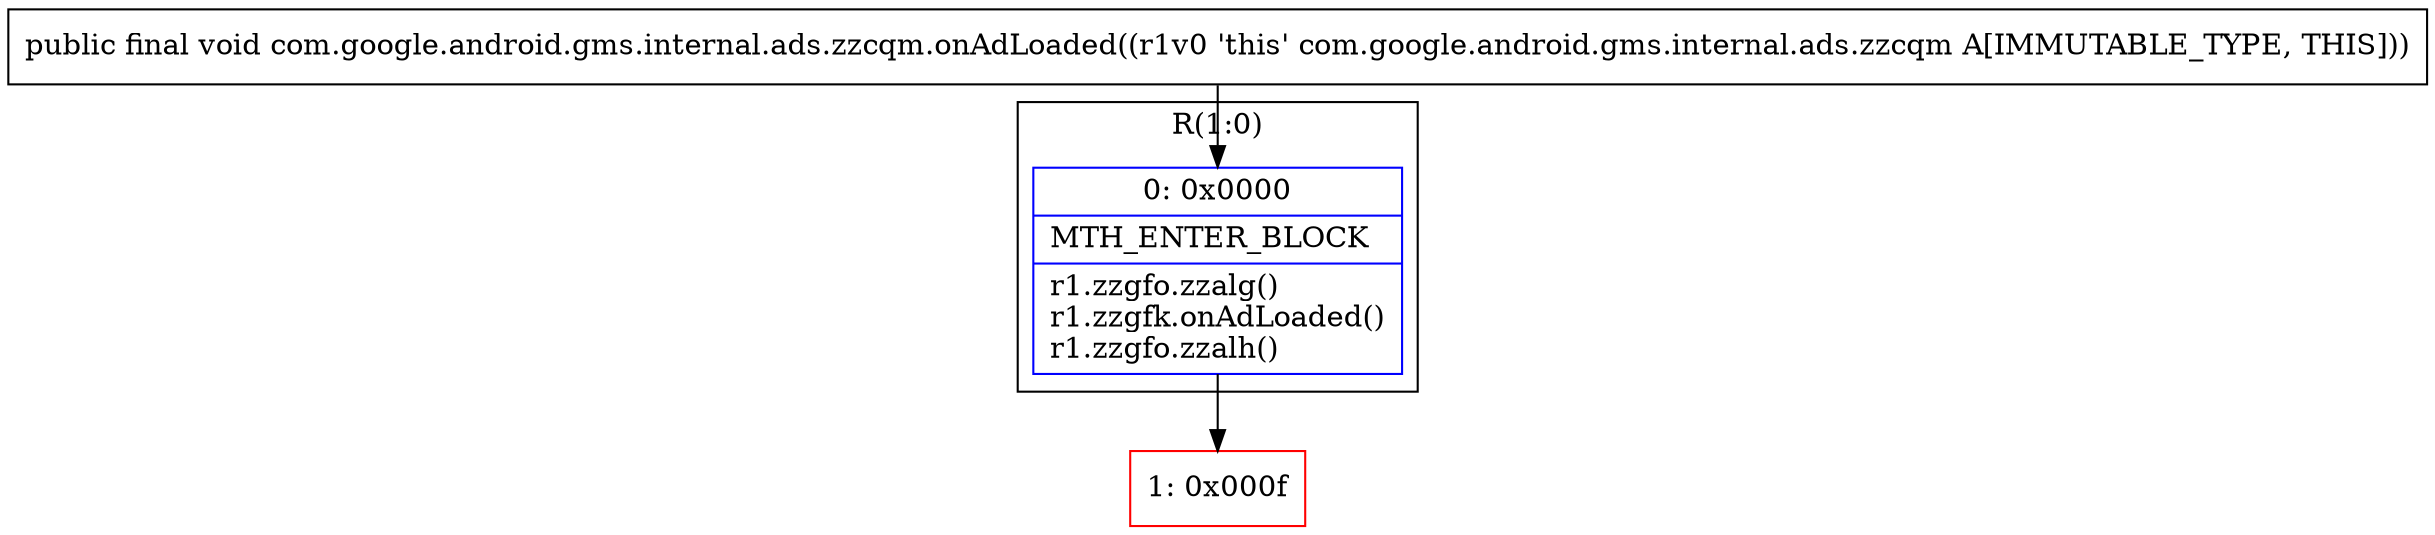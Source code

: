digraph "CFG forcom.google.android.gms.internal.ads.zzcqm.onAdLoaded()V" {
subgraph cluster_Region_537140841 {
label = "R(1:0)";
node [shape=record,color=blue];
Node_0 [shape=record,label="{0\:\ 0x0000|MTH_ENTER_BLOCK\l|r1.zzgfo.zzalg()\lr1.zzgfk.onAdLoaded()\lr1.zzgfo.zzalh()\l}"];
}
Node_1 [shape=record,color=red,label="{1\:\ 0x000f}"];
MethodNode[shape=record,label="{public final void com.google.android.gms.internal.ads.zzcqm.onAdLoaded((r1v0 'this' com.google.android.gms.internal.ads.zzcqm A[IMMUTABLE_TYPE, THIS])) }"];
MethodNode -> Node_0;
Node_0 -> Node_1;
}

